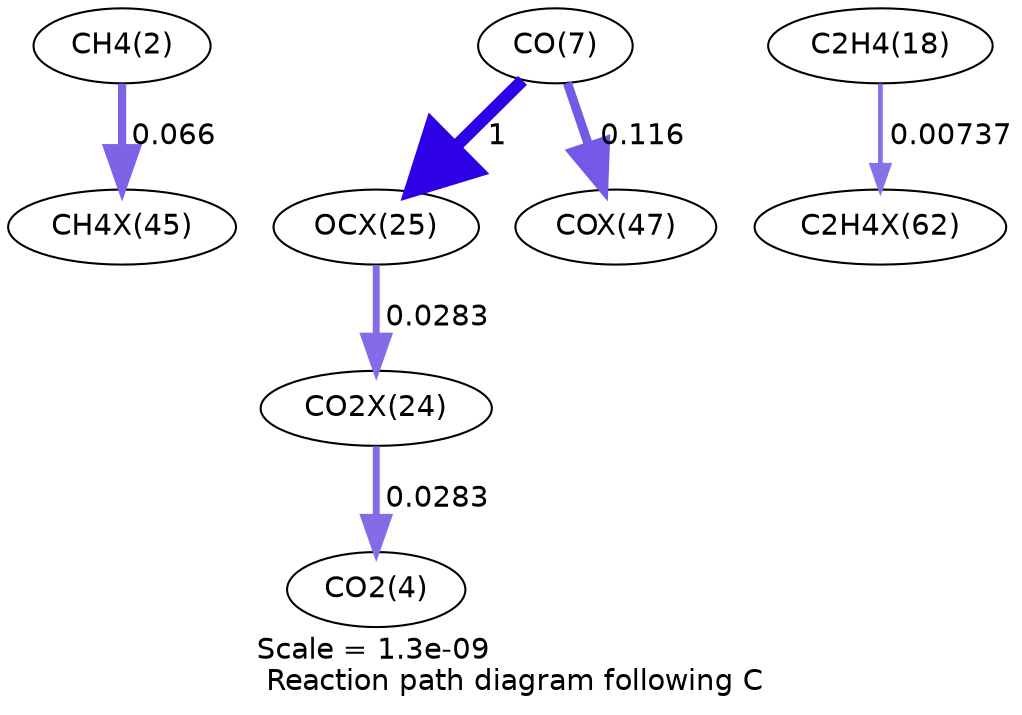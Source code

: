 digraph reaction_paths {
center=1;
s4 -> s67[fontname="Helvetica", penwidth=3.95, arrowsize=1.97, color="0.7, 0.566, 0.9"
, label=" 0.066"];
s9 -> s63[fontname="Helvetica", penwidth=6, arrowsize=3, color="0.7, 1.5, 0.9"
, label=" 1"];
s9 -> s69[fontname="Helvetica", penwidth=4.37, arrowsize=2.19, color="0.7, 0.616, 0.9"
, label=" 0.116"];
s63 -> s62[fontname="Helvetica", penwidth=3.31, arrowsize=1.65, color="0.7, 0.528, 0.9"
, label=" 0.0283"];
s20 -> s75[fontname="Helvetica", penwidth=2.29, arrowsize=1.15, color="0.7, 0.507, 0.9"
, label=" 0.00737"];
s62 -> s6[fontname="Helvetica", penwidth=3.31, arrowsize=1.65, color="0.7, 0.528, 0.9"
, label=" 0.0283"];
s4 [ fontname="Helvetica", label="CH4(2)"];
s6 [ fontname="Helvetica", label="CO2(4)"];
s9 [ fontname="Helvetica", label="CO(7)"];
s20 [ fontname="Helvetica", label="C2H4(18)"];
s62 [ fontname="Helvetica", label="CO2X(24)"];
s63 [ fontname="Helvetica", label="OCX(25)"];
s67 [ fontname="Helvetica", label="CH4X(45)"];
s69 [ fontname="Helvetica", label="COX(47)"];
s75 [ fontname="Helvetica", label="C2H4X(62)"];
 label = "Scale = 1.3e-09\l Reaction path diagram following C";
 fontname = "Helvetica";
}
